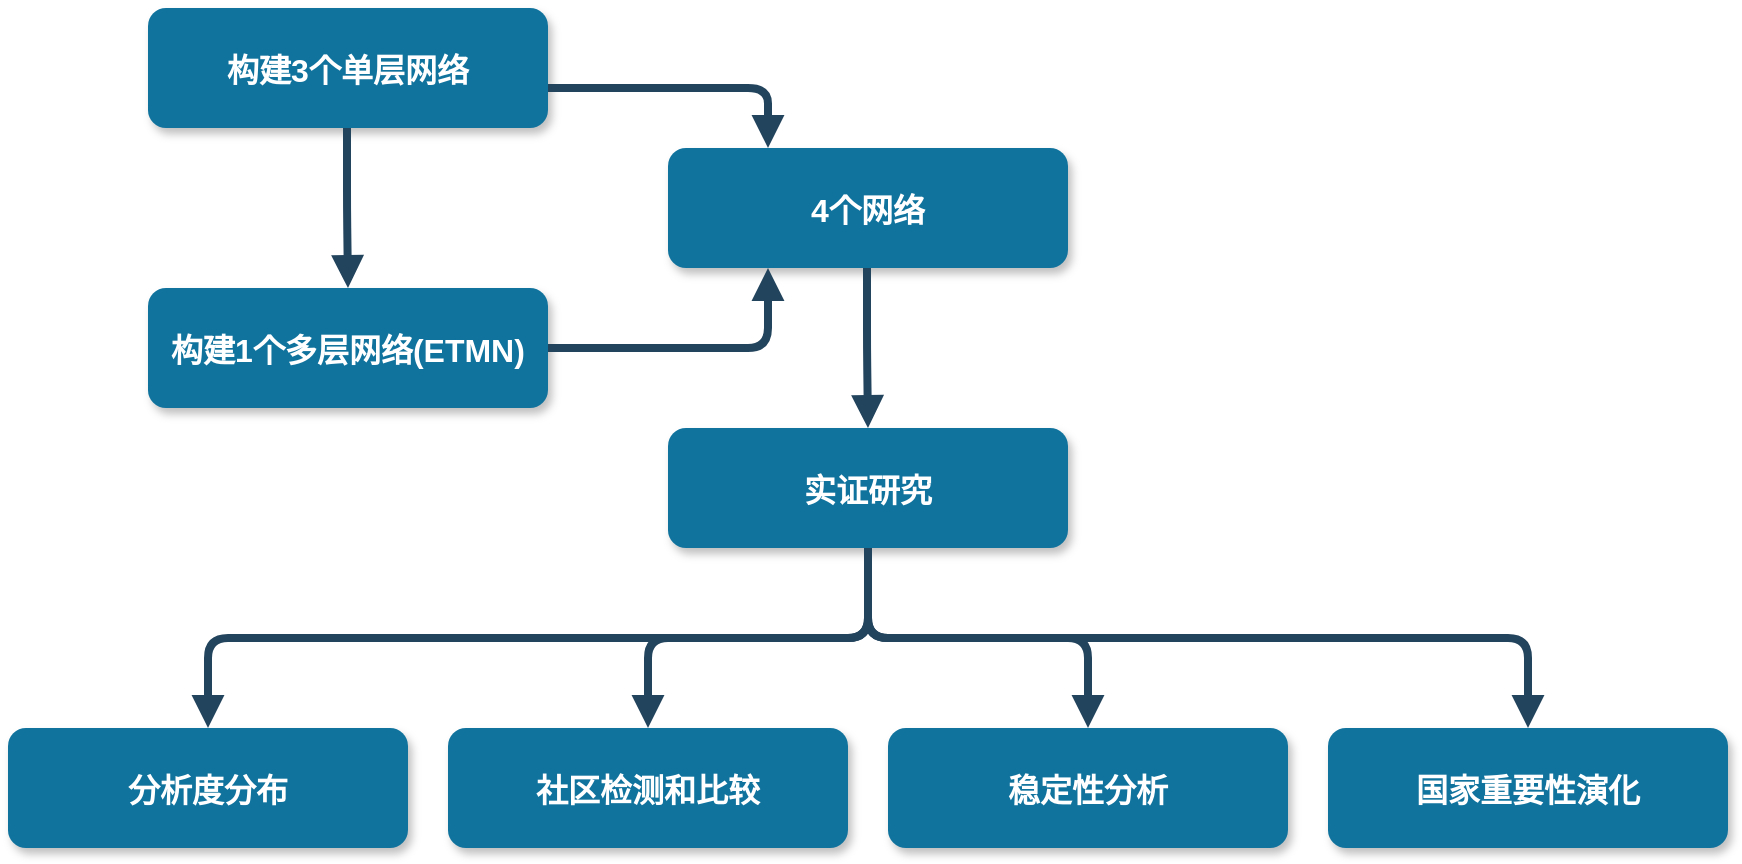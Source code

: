 <mxfile version="15.5.8" type="github">
  <diagram name="Page-1" id="97916047-d0de-89f5-080d-49f4d83e522f">
    <mxGraphModel dx="1038" dy="547" grid="1" gridSize="10" guides="1" tooltips="1" connect="1" arrows="1" fold="1" page="1" pageScale="1.5" pageWidth="1169" pageHeight="827" background="none" math="0" shadow="0">
      <root>
        <mxCell id="0" />
        <mxCell id="1" parent="0" />
        <mxCell id="2" value="构建1个多层网络(ETMN)" style="rounded=1;fillColor=#10739E;strokeColor=none;shadow=1;gradientColor=none;fontStyle=1;fontColor=#FFFFFF;fontSize=16;" parent="1" vertex="1">
          <mxGeometry x="670" y="180" width="200" height="60" as="geometry" />
        </mxCell>
        <mxCell id="7" value="国家重要性演化" style="rounded=1;fillColor=#10739E;strokeColor=none;shadow=1;gradientColor=none;fontStyle=1;fontColor=#FFFFFF;fontSize=16;" parent="1" vertex="1">
          <mxGeometry x="1260" y="400" width="200" height="60" as="geometry" />
        </mxCell>
        <mxCell id="Hvea3F9k3S3OJW94B0nU-57" value="构建3个单层网络" style="rounded=1;fillColor=#10739E;strokeColor=none;shadow=1;gradientColor=none;fontStyle=1;fontColor=#FFFFFF;fontSize=16;" parent="1" vertex="1">
          <mxGeometry x="670" y="40" width="200" height="60" as="geometry" />
        </mxCell>
        <mxCell id="Hvea3F9k3S3OJW94B0nU-58" value="" style="edgeStyle=elbowEdgeStyle;elbow=vertical;strokeWidth=4;endArrow=block;endFill=1;fontStyle=1;strokeColor=#23445D;entryX=0.5;entryY=0;entryDx=0;entryDy=0;" parent="1" target="2" edge="1">
          <mxGeometry x="19.5" width="100" height="100" as="geometry">
            <mxPoint x="769.5" y="100" as="sourcePoint" />
            <mxPoint x="770" y="130" as="targetPoint" />
          </mxGeometry>
        </mxCell>
        <mxCell id="Hvea3F9k3S3OJW94B0nU-60" value="实证研究" style="rounded=1;fillColor=#10739E;strokeColor=none;shadow=1;gradientColor=none;fontStyle=1;fontColor=#FFFFFF;fontSize=16;" parent="1" vertex="1">
          <mxGeometry x="930" y="250" width="200" height="60" as="geometry" />
        </mxCell>
        <mxCell id="Hvea3F9k3S3OJW94B0nU-61" value="4个网络" style="rounded=1;fillColor=#10739E;strokeColor=none;shadow=1;gradientColor=none;fontStyle=1;fontColor=#FFFFFF;fontSize=16;" parent="1" vertex="1">
          <mxGeometry x="930" y="110" width="200" height="60" as="geometry" />
        </mxCell>
        <mxCell id="Hvea3F9k3S3OJW94B0nU-67" value="" style="edgeStyle=elbowEdgeStyle;elbow=vertical;strokeWidth=4;endArrow=block;endFill=1;fontStyle=1;strokeColor=#23445D;" parent="1" target="Hvea3F9k3S3OJW94B0nU-61" edge="1">
          <mxGeometry x="200" y="-130" width="100" height="100" as="geometry">
            <mxPoint x="870" y="80" as="sourcePoint" />
            <mxPoint x="1080" y="140" as="targetPoint" />
            <Array as="points">
              <mxPoint x="980" y="80" />
              <mxPoint x="1000" y="80" />
              <mxPoint x="1030" y="80" />
              <mxPoint x="970" y="80" />
              <mxPoint x="980" y="70" />
            </Array>
          </mxGeometry>
        </mxCell>
        <mxCell id="Hvea3F9k3S3OJW94B0nU-68" value="" style="edgeStyle=elbowEdgeStyle;elbow=vertical;strokeWidth=4;endArrow=block;endFill=1;fontStyle=1;strokeColor=#23445D;" parent="1" edge="1">
          <mxGeometry x="190" y="-25" width="100" height="100" as="geometry">
            <mxPoint x="870" y="210" as="sourcePoint" />
            <mxPoint x="980" y="170" as="targetPoint" />
            <Array as="points">
              <mxPoint x="910" y="210" />
              <mxPoint x="950" y="270" />
              <mxPoint x="910" y="100" />
              <mxPoint x="980" y="170" />
              <mxPoint x="940" y="200" />
              <mxPoint x="970" y="140" />
              <mxPoint x="930" y="140" />
              <mxPoint x="880" y="140" />
            </Array>
          </mxGeometry>
        </mxCell>
        <mxCell id="Hvea3F9k3S3OJW94B0nU-70" value="" style="edgeStyle=elbowEdgeStyle;elbow=vertical;strokeWidth=4;endArrow=block;endFill=1;fontStyle=1;strokeColor=#23445D;entryX=0.5;entryY=0;entryDx=0;entryDy=0;" parent="1" edge="1">
          <mxGeometry x="279.5" y="70" width="100" height="100" as="geometry">
            <mxPoint x="1029.5" y="170" as="sourcePoint" />
            <mxPoint x="1030" y="250" as="targetPoint" />
          </mxGeometry>
        </mxCell>
        <mxCell id="Hvea3F9k3S3OJW94B0nU-71" value="社区检测和比较" style="rounded=1;fillColor=#10739E;strokeColor=none;shadow=1;gradientColor=none;fontStyle=1;fontColor=#FFFFFF;fontSize=16;" parent="1" vertex="1">
          <mxGeometry x="820" y="400" width="200" height="60" as="geometry" />
        </mxCell>
        <mxCell id="Hvea3F9k3S3OJW94B0nU-72" value="分析度分布" style="rounded=1;fillColor=#10739E;strokeColor=none;shadow=1;gradientColor=none;fontStyle=1;fontColor=#FFFFFF;fontSize=16;" parent="1" vertex="1">
          <mxGeometry x="600" y="400" width="200" height="60" as="geometry" />
        </mxCell>
        <mxCell id="Hvea3F9k3S3OJW94B0nU-74" value="稳定性分析" style="rounded=1;fillColor=#10739E;strokeColor=none;shadow=1;gradientColor=none;fontStyle=1;fontColor=#FFFFFF;fontSize=16;" parent="1" vertex="1">
          <mxGeometry x="1040" y="400" width="200" height="60" as="geometry" />
        </mxCell>
        <mxCell id="Hvea3F9k3S3OJW94B0nU-75" value="" style="edgeStyle=elbowEdgeStyle;elbow=vertical;strokeWidth=4;endArrow=block;endFill=1;fontStyle=1;strokeColor=#23445D;entryX=0.5;entryY=0;entryDx=0;entryDy=0;" parent="1" target="Hvea3F9k3S3OJW94B0nU-74" edge="1">
          <mxGeometry x="280" y="210" width="100" height="100" as="geometry">
            <mxPoint x="1030" y="310" as="sourcePoint" />
            <mxPoint x="1140" y="380" as="targetPoint" />
          </mxGeometry>
        </mxCell>
        <mxCell id="Hvea3F9k3S3OJW94B0nU-76" value="" style="edgeStyle=elbowEdgeStyle;elbow=vertical;strokeWidth=4;endArrow=block;endFill=1;fontStyle=1;strokeColor=#23445D;entryX=0.5;entryY=0;entryDx=0;entryDy=0;" parent="1" target="Hvea3F9k3S3OJW94B0nU-71" edge="1">
          <mxGeometry x="280" y="210" width="100" height="100" as="geometry">
            <mxPoint x="1030" y="310" as="sourcePoint" />
            <mxPoint x="880" y="390" as="targetPoint" />
          </mxGeometry>
        </mxCell>
        <mxCell id="Hvea3F9k3S3OJW94B0nU-77" value="" style="edgeStyle=elbowEdgeStyle;elbow=vertical;strokeWidth=4;endArrow=block;endFill=1;fontStyle=1;strokeColor=#23445D;entryX=0.5;entryY=0;entryDx=0;entryDy=0;" parent="1" target="7" edge="1">
          <mxGeometry x="280" y="210" width="100" height="100" as="geometry">
            <mxPoint x="1030" y="310" as="sourcePoint" />
            <mxPoint x="1180" y="400" as="targetPoint" />
          </mxGeometry>
        </mxCell>
        <mxCell id="Hvea3F9k3S3OJW94B0nU-78" value="" style="edgeStyle=elbowEdgeStyle;elbow=vertical;strokeWidth=4;endArrow=block;endFill=1;fontStyle=1;strokeColor=#23445D;entryX=0.5;entryY=0;entryDx=0;entryDy=0;" parent="1" target="Hvea3F9k3S3OJW94B0nU-72" edge="1">
          <mxGeometry x="280" y="210" width="100" height="100" as="geometry">
            <mxPoint x="1030" y="310" as="sourcePoint" />
            <mxPoint x="740" y="390" as="targetPoint" />
          </mxGeometry>
        </mxCell>
      </root>
    </mxGraphModel>
  </diagram>
</mxfile>
